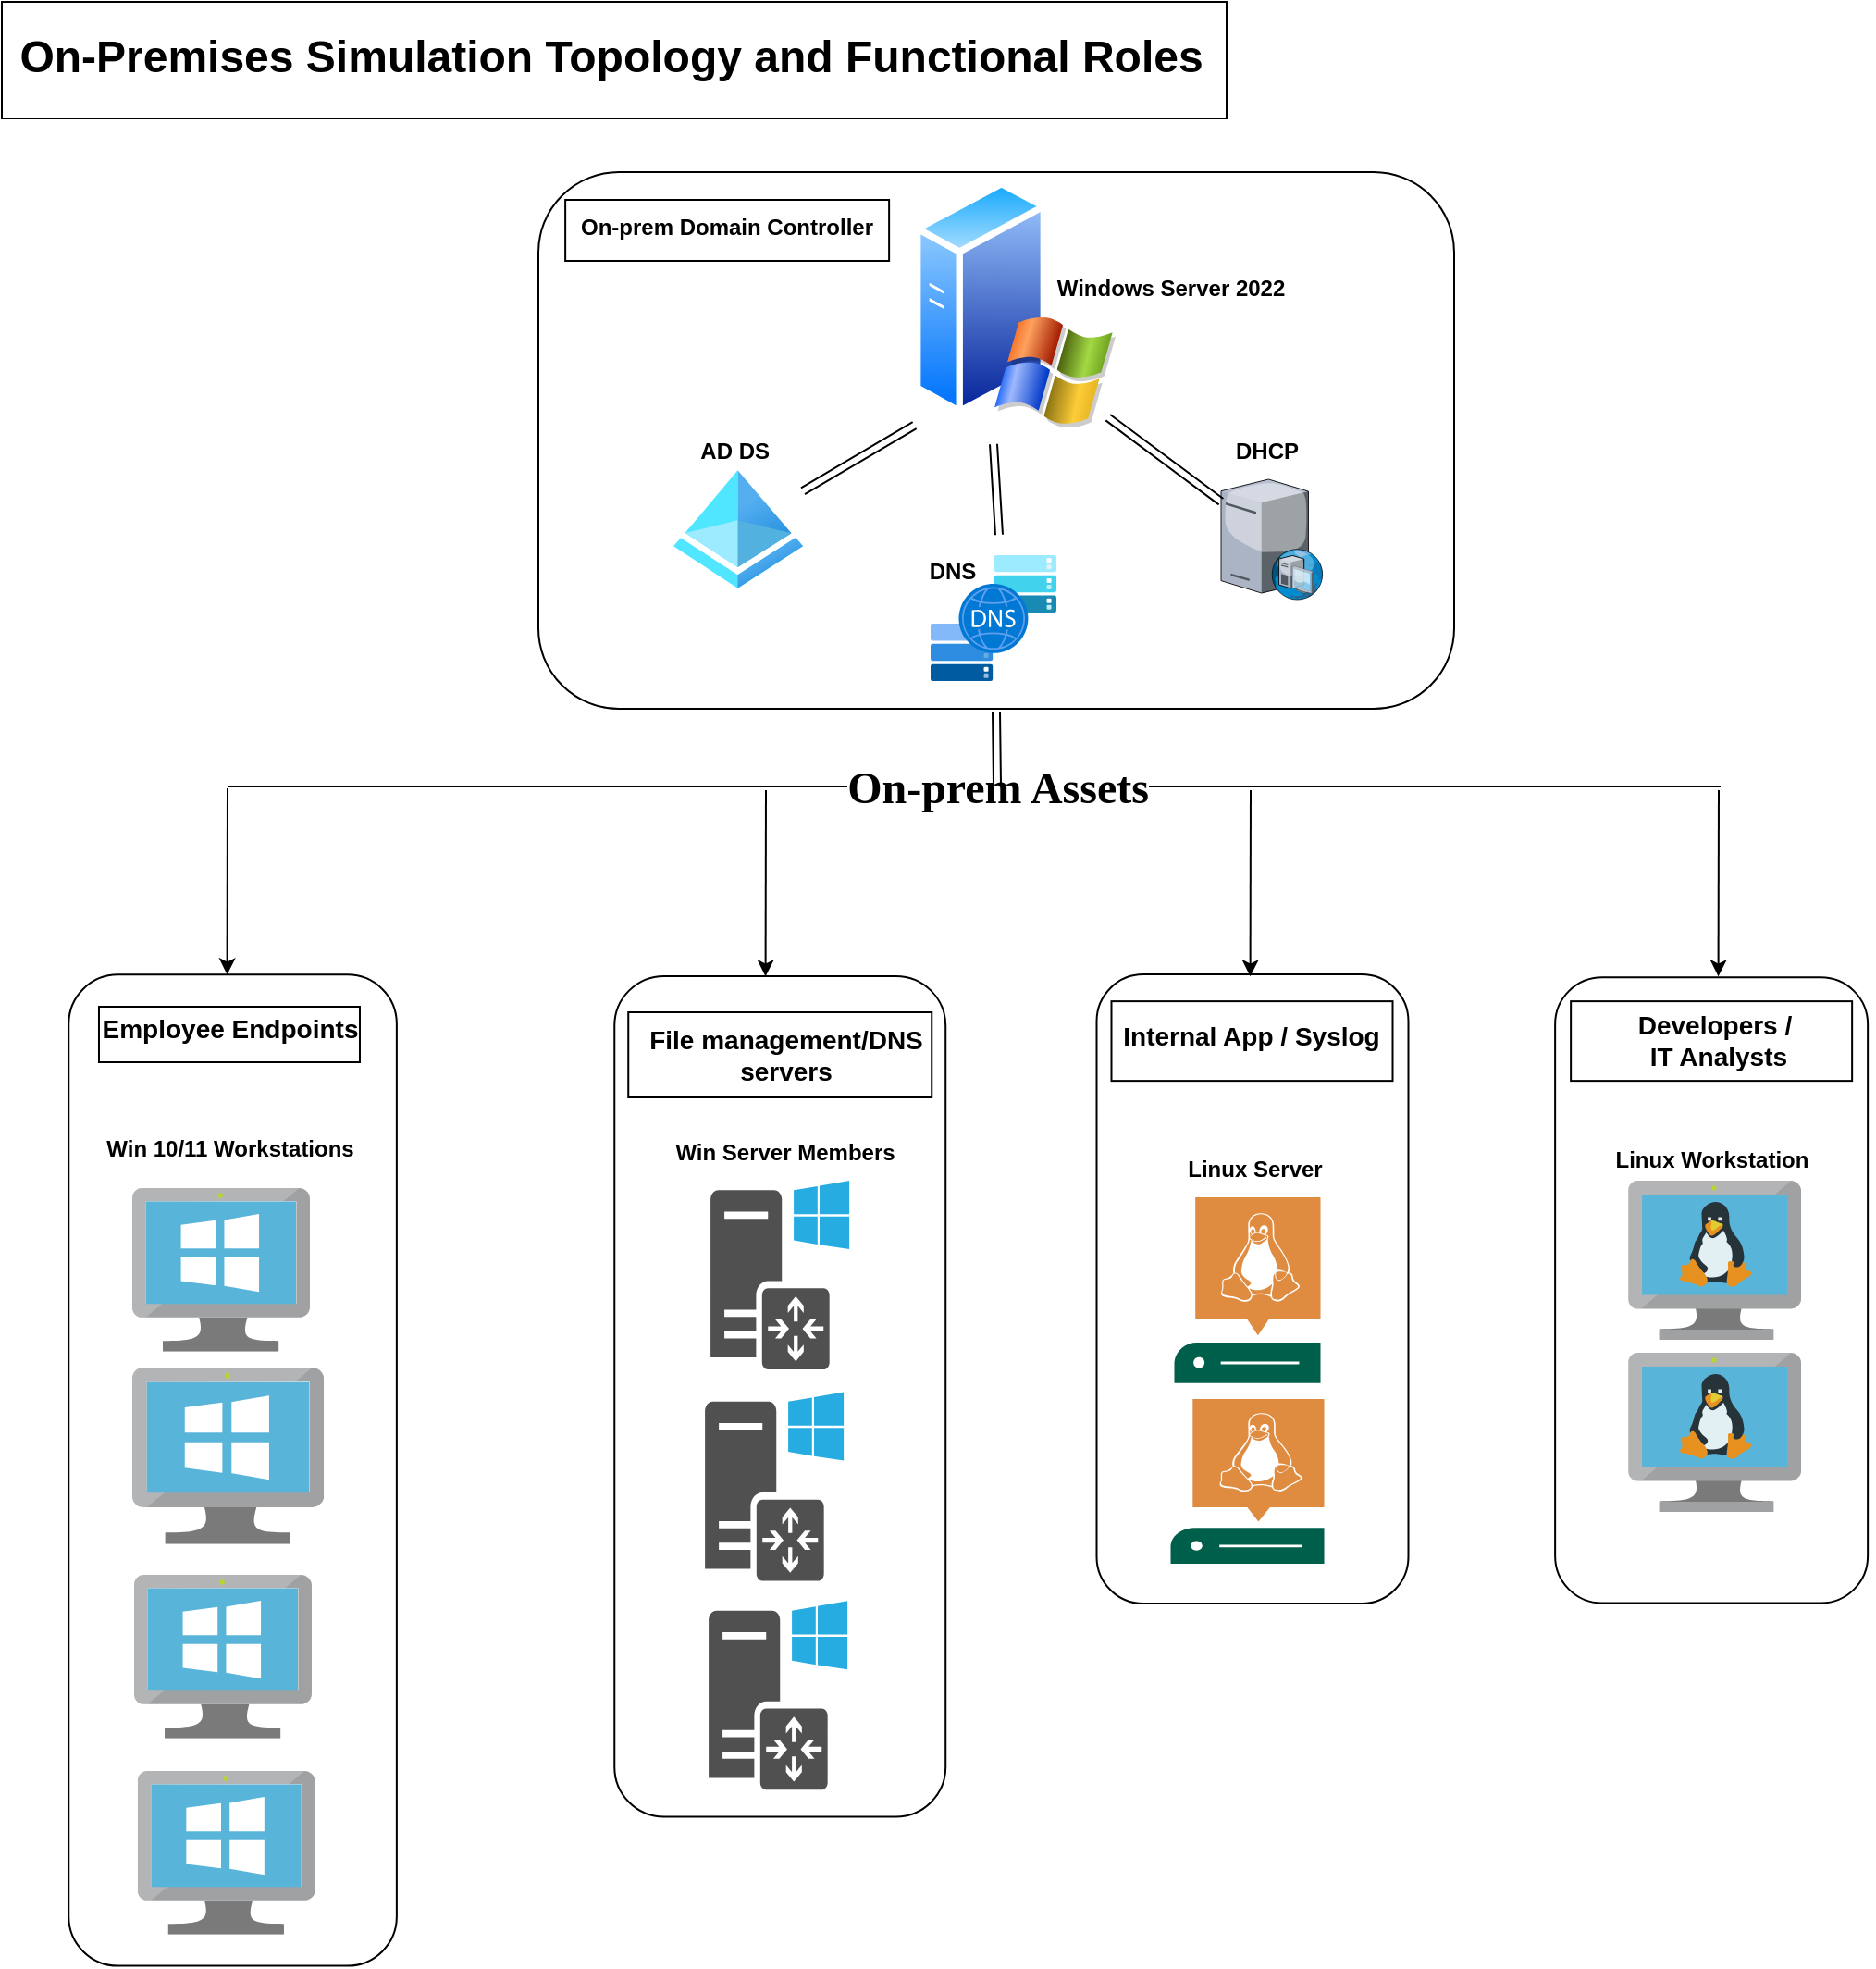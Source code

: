 <mxfile version="27.1.1">
  <diagram name="Page-1" id="55a83fd1-7818-8e21-69c5-c3457e3827bb">
    <mxGraphModel dx="1286" dy="1194" grid="0" gridSize="10" guides="1" tooltips="1" connect="1" arrows="1" fold="1" page="1" pageScale="1" pageWidth="1100" pageHeight="850" background="none" math="0" shadow="0">
      <root>
        <mxCell id="0" />
        <mxCell id="1" parent="0" />
        <mxCell id="YBul7V1HQ161Eak2sEyC-78" value="" style="rounded=0;whiteSpace=wrap;html=1;" vertex="1" parent="1">
          <mxGeometry x="13" y="14" width="662" height="63" as="geometry" />
        </mxCell>
        <mxCell id="YBul7V1HQ161Eak2sEyC-27" value="" style="rounded=1;whiteSpace=wrap;html=1;rotation=90;" vertex="1" parent="1">
          <mxGeometry x="768" y="625.69" width="338.13" height="169" as="geometry" />
        </mxCell>
        <mxCell id="YBul7V1HQ161Eak2sEyC-26" value="" style="rounded=1;whiteSpace=wrap;html=1;rotation=90;" vertex="1" parent="1">
          <mxGeometry x="519" y="625.31" width="340" height="168.5" as="geometry" />
        </mxCell>
        <mxCell id="YBul7V1HQ161Eak2sEyC-25" value="" style="rounded=1;whiteSpace=wrap;html=1;rotation=90;" vertex="1" parent="1">
          <mxGeometry x="206.49" y="678.08" width="454.26" height="178.98" as="geometry" />
        </mxCell>
        <mxCell id="YBul7V1HQ161Eak2sEyC-16" value="" style="rounded=1;whiteSpace=wrap;html=1;rotation=90;" vertex="1" parent="1">
          <mxGeometry x="-130" y="718.81" width="535.57" height="177.31" as="geometry" />
        </mxCell>
        <mxCell id="YBul7V1HQ161Eak2sEyC-12" value="" style="rounded=1;whiteSpace=wrap;html=1;" vertex="1" parent="1">
          <mxGeometry x="303" y="106" width="495" height="290" as="geometry" />
        </mxCell>
        <mxCell id="YBul7V1HQ161Eak2sEyC-2" value="" style="image;aspect=fixed;perimeter=ellipsePerimeter;html=1;align=center;shadow=0;dashed=0;spacingTop=3;image=img/lib/active_directory/windows_server_2.svg;" vertex="1" parent="1">
          <mxGeometry x="506" y="109" width="109" height="136.25" as="geometry" />
        </mxCell>
        <mxCell id="YBul7V1HQ161Eak2sEyC-3" value="" style="image;sketch=0;aspect=fixed;html=1;points=[];align=center;fontSize=12;image=img/lib/mscae/VirtualMachineWindows.svg;" vertex="1" parent="1">
          <mxGeometry x="83.49" y="655" width="96" height="88.32" as="geometry" />
        </mxCell>
        <mxCell id="YBul7V1HQ161Eak2sEyC-4" value="" style="image;aspect=fixed;html=1;points=[];align=center;fontSize=12;image=img/lib/azure2/identity/Azure_Active_Directory.svg;" vertex="1" parent="1">
          <mxGeometry x="376" y="267" width="70" height="64" as="geometry" />
        </mxCell>
        <mxCell id="YBul7V1HQ161Eak2sEyC-5" value="" style="image;aspect=fixed;html=1;points=[];align=center;fontSize=12;image=img/lib/azure2/networking/DNS_Multistack.svg;" vertex="1" parent="1">
          <mxGeometry x="515" y="313" width="68" height="68" as="geometry" />
        </mxCell>
        <mxCell id="YBul7V1HQ161Eak2sEyC-6" value="" style="verticalLabelPosition=bottom;sketch=0;aspect=fixed;html=1;verticalAlign=top;strokeColor=none;align=center;outlineConnect=0;shape=mxgraph.citrix.dhcp_server;" vertex="1" parent="1">
          <mxGeometry x="672" y="272" width="55" height="65.13" as="geometry" />
        </mxCell>
        <mxCell id="YBul7V1HQ161Eak2sEyC-7" value="" style="sketch=0;pointerEvents=1;shadow=0;dashed=0;html=1;strokeColor=none;fillColor=#505050;labelPosition=center;verticalLabelPosition=bottom;verticalAlign=top;outlineConnect=0;align=center;shape=mxgraph.office.servers.windows_router;" vertex="1" parent="1">
          <mxGeometry x="396.05" y="651" width="75" height="102" as="geometry" />
        </mxCell>
        <mxCell id="YBul7V1HQ161Eak2sEyC-10" value="" style="sketch=0;pointerEvents=1;shadow=0;dashed=0;html=1;strokeColor=none;fillColor=#005F4B;labelPosition=center;verticalLabelPosition=bottom;verticalAlign=top;align=center;outlineConnect=0;shape=mxgraph.veeam2.linux_server;" vertex="1" parent="1">
          <mxGeometry x="646.75" y="660.06" width="79" height="100.32" as="geometry" />
        </mxCell>
        <mxCell id="YBul7V1HQ161Eak2sEyC-11" value="" style="image;sketch=0;aspect=fixed;html=1;points=[];align=center;fontSize=12;image=img/lib/mscae/VM_Linux.svg;" vertex="1" parent="1">
          <mxGeometry x="892.07" y="651.06" width="93.48" height="86" as="geometry" />
        </mxCell>
        <mxCell id="YBul7V1HQ161Eak2sEyC-13" value="" style="image;sketch=0;aspect=fixed;html=1;points=[];align=center;fontSize=12;image=img/lib/mscae/VirtualMachineWindows.svg;" vertex="1" parent="1">
          <mxGeometry x="83.49" y="752" width="103.61" height="95.32" as="geometry" />
        </mxCell>
        <mxCell id="YBul7V1HQ161Eak2sEyC-14" value="" style="image;sketch=0;aspect=fixed;html=1;points=[];align=center;fontSize=12;image=img/lib/mscae/VirtualMachineWindows.svg;" vertex="1" parent="1">
          <mxGeometry x="84.49" y="864" width="96" height="88.32" as="geometry" />
        </mxCell>
        <mxCell id="YBul7V1HQ161Eak2sEyC-15" value="" style="image;sketch=0;aspect=fixed;html=1;points=[];align=center;fontSize=12;image=img/lib/mscae/VirtualMachineWindows.svg;" vertex="1" parent="1">
          <mxGeometry x="86.37" y="970" width="96" height="88.32" as="geometry" />
        </mxCell>
        <mxCell id="YBul7V1HQ161Eak2sEyC-19" value="" style="sketch=0;pointerEvents=1;shadow=0;dashed=0;html=1;strokeColor=none;fillColor=#505050;labelPosition=center;verticalLabelPosition=bottom;verticalAlign=top;outlineConnect=0;align=center;shape=mxgraph.office.servers.windows_router;" vertex="1" parent="1">
          <mxGeometry x="393.05" y="765.25" width="75" height="102" as="geometry" />
        </mxCell>
        <mxCell id="YBul7V1HQ161Eak2sEyC-20" value="" style="sketch=0;pointerEvents=1;shadow=0;dashed=0;html=1;strokeColor=none;fillColor=#505050;labelPosition=center;verticalLabelPosition=bottom;verticalAlign=top;outlineConnect=0;align=center;shape=mxgraph.office.servers.windows_router;" vertex="1" parent="1">
          <mxGeometry x="395.05" y="878.16" width="75" height="102" as="geometry" />
        </mxCell>
        <mxCell id="YBul7V1HQ161Eak2sEyC-21" value="" style="sketch=0;pointerEvents=1;shadow=0;dashed=0;html=1;strokeColor=none;fillColor=#005F4B;labelPosition=center;verticalLabelPosition=bottom;verticalAlign=top;align=center;outlineConnect=0;shape=mxgraph.veeam2.linux_server;" vertex="1" parent="1">
          <mxGeometry x="644.75" y="769.06" width="83" height="89" as="geometry" />
        </mxCell>
        <mxCell id="YBul7V1HQ161Eak2sEyC-24" value="" style="image;sketch=0;aspect=fixed;html=1;points=[];align=center;fontSize=12;image=img/lib/mscae/VM_Linux.svg;" vertex="1" parent="1">
          <mxGeometry x="892.07" y="744.06" width="93.48" height="86" as="geometry" />
        </mxCell>
        <mxCell id="YBul7V1HQ161Eak2sEyC-28" value="&lt;b&gt;AD DS&amp;nbsp;&lt;/b&gt;" style="text;strokeColor=none;align=center;fillColor=none;html=1;verticalAlign=middle;whiteSpace=wrap;rounded=0;" vertex="1" parent="1">
          <mxGeometry x="381" y="242" width="60" height="30" as="geometry" />
        </mxCell>
        <mxCell id="YBul7V1HQ161Eak2sEyC-29" value="&lt;b&gt;DNS&lt;/b&gt;" style="text;strokeColor=none;align=center;fillColor=none;html=1;verticalAlign=middle;whiteSpace=wrap;rounded=0;" vertex="1" parent="1">
          <mxGeometry x="497" y="307" width="60" height="30" as="geometry" />
        </mxCell>
        <mxCell id="YBul7V1HQ161Eak2sEyC-30" value="&lt;b&gt;DHCP&lt;/b&gt;" style="text;strokeColor=none;align=center;fillColor=none;html=1;verticalAlign=middle;whiteSpace=wrap;rounded=0;" vertex="1" parent="1">
          <mxGeometry x="667" y="242" width="60" height="30" as="geometry" />
        </mxCell>
        <mxCell id="YBul7V1HQ161Eak2sEyC-39" value="" style="endArrow=classic;html=1;rounded=0;exitX=0.003;exitY=0.982;exitDx=0;exitDy=0;exitPerimeter=0;shape=link;" edge="1" parent="1" source="YBul7V1HQ161Eak2sEyC-2" target="YBul7V1HQ161Eak2sEyC-4">
          <mxGeometry width="50" height="50" relative="1" as="geometry">
            <mxPoint x="602" y="432" as="sourcePoint" />
            <mxPoint x="652" y="382" as="targetPoint" />
          </mxGeometry>
        </mxCell>
        <mxCell id="YBul7V1HQ161Eak2sEyC-40" value="" style="endArrow=classic;html=1;rounded=0;shape=link;entryX=0.75;entryY=0;entryDx=0;entryDy=0;" edge="1" parent="1">
          <mxGeometry width="50" height="50" relative="1" as="geometry">
            <mxPoint x="549" y="253" as="sourcePoint" />
            <mxPoint x="552" y="302" as="targetPoint" />
          </mxGeometry>
        </mxCell>
        <mxCell id="YBul7V1HQ161Eak2sEyC-41" value="" style="endArrow=classic;html=1;rounded=0;shape=link;exitX=0.962;exitY=0.951;exitDx=0;exitDy=0;exitPerimeter=0;" edge="1" parent="1" source="YBul7V1HQ161Eak2sEyC-2" target="YBul7V1HQ161Eak2sEyC-6">
          <mxGeometry width="50" height="50" relative="1" as="geometry">
            <mxPoint x="546" y="263" as="sourcePoint" />
            <mxPoint x="549" y="312" as="targetPoint" />
          </mxGeometry>
        </mxCell>
        <mxCell id="YBul7V1HQ161Eak2sEyC-43" value="&lt;b&gt;Win 10/11 Workstations&lt;/b&gt;" style="text;strokeColor=none;align=center;fillColor=none;html=1;verticalAlign=middle;whiteSpace=wrap;rounded=0;" vertex="1" parent="1">
          <mxGeometry x="64.87" y="619" width="143" height="30" as="geometry" />
        </mxCell>
        <mxCell id="YBul7V1HQ161Eak2sEyC-44" value="&lt;b&gt;Windows Server 2022&lt;/b&gt;" style="text;strokeColor=none;align=center;fillColor=none;html=1;verticalAlign=middle;whiteSpace=wrap;rounded=0;" vertex="1" parent="1">
          <mxGeometry x="564" y="154" width="162" height="30" as="geometry" />
        </mxCell>
        <mxCell id="YBul7V1HQ161Eak2sEyC-48" value="" style="rounded=0;whiteSpace=wrap;html=1;" vertex="1" parent="1">
          <mxGeometry x="65.49" y="557" width="141" height="30" as="geometry" />
        </mxCell>
        <mxCell id="YBul7V1HQ161Eak2sEyC-47" value="&lt;font style=&quot;font-size: 14px;&quot;&gt;&lt;b&gt;Employee Endpoints&lt;/b&gt;&lt;/font&gt;" style="text;strokeColor=none;align=center;fillColor=none;html=1;verticalAlign=middle;whiteSpace=wrap;rounded=0;" vertex="1" parent="1">
          <mxGeometry x="64.87" y="554" width="143" height="30" as="geometry" />
        </mxCell>
        <mxCell id="YBul7V1HQ161Eak2sEyC-52" value="" style="rounded=0;whiteSpace=wrap;html=1;" vertex="1" parent="1">
          <mxGeometry x="351.62" y="560" width="164" height="46" as="geometry" />
        </mxCell>
        <mxCell id="YBul7V1HQ161Eak2sEyC-58" value="" style="rounded=0;whiteSpace=wrap;html=1;" vertex="1" parent="1">
          <mxGeometry x="317.56" y="121" width="175" height="33" as="geometry" />
        </mxCell>
        <mxCell id="YBul7V1HQ161Eak2sEyC-50" value="&lt;font style=&quot;font-size: 14px;&quot;&gt;&lt;b&gt;File management/DNS servers&lt;/b&gt;&lt;/font&gt;" style="text;strokeColor=none;align=center;fillColor=none;html=1;verticalAlign=middle;whiteSpace=wrap;rounded=0;" vertex="1" parent="1">
          <mxGeometry x="361.93" y="568" width="150.12" height="30" as="geometry" />
        </mxCell>
        <mxCell id="YBul7V1HQ161Eak2sEyC-53" value="&lt;b&gt;Win Server Members&lt;/b&gt;" style="text;strokeColor=none;align=center;fillColor=none;html=1;verticalAlign=middle;whiteSpace=wrap;rounded=0;" vertex="1" parent="1">
          <mxGeometry x="365.49" y="621" width="143" height="30" as="geometry" />
        </mxCell>
        <mxCell id="YBul7V1HQ161Eak2sEyC-55" value="" style="rounded=0;whiteSpace=wrap;html=1;" vertex="1" parent="1">
          <mxGeometry x="612.75" y="554.06" width="152" height="43" as="geometry" />
        </mxCell>
        <mxCell id="YBul7V1HQ161Eak2sEyC-54" value="&lt;span style=&quot;font-size: 14px;&quot;&gt;&lt;b&gt;Internal App / Syslog&lt;/b&gt;&lt;/span&gt;" style="text;strokeColor=none;align=center;fillColor=none;html=1;verticalAlign=middle;whiteSpace=wrap;rounded=0;" vertex="1" parent="1">
          <mxGeometry x="617.75" y="559.06" width="141" height="27" as="geometry" />
        </mxCell>
        <mxCell id="YBul7V1HQ161Eak2sEyC-57" value="&lt;b&gt;Linux Server&lt;/b&gt;" style="text;strokeColor=none;align=center;fillColor=none;html=1;verticalAlign=middle;whiteSpace=wrap;rounded=0;" vertex="1" parent="1">
          <mxGeometry x="618.5" y="630.06" width="143" height="30" as="geometry" />
        </mxCell>
        <mxCell id="YBul7V1HQ161Eak2sEyC-42" value="&lt;b&gt;On-prem Domain Controller&lt;/b&gt;" style="text;strokeColor=none;align=center;fillColor=none;html=1;verticalAlign=middle;whiteSpace=wrap;rounded=0;" vertex="1" parent="1">
          <mxGeometry x="322.06" y="121" width="166" height="30" as="geometry" />
        </mxCell>
        <mxCell id="YBul7V1HQ161Eak2sEyC-59" value="" style="rounded=0;whiteSpace=wrap;html=1;" vertex="1" parent="1">
          <mxGeometry x="861.07" y="554.06" width="152" height="43" as="geometry" />
        </mxCell>
        <mxCell id="YBul7V1HQ161Eak2sEyC-60" value="&lt;span style=&quot;font-size: 14px;&quot;&gt;&lt;b&gt;Developers /&lt;/b&gt;&lt;/span&gt;&lt;div&gt;&lt;span style=&quot;font-size: 14px;&quot;&gt;&lt;b&gt;&amp;nbsp;IT Analysts&lt;/b&gt;&lt;/span&gt;&lt;/div&gt;" style="text;strokeColor=none;align=center;fillColor=none;html=1;verticalAlign=middle;whiteSpace=wrap;rounded=0;" vertex="1" parent="1">
          <mxGeometry x="854.37" y="561.06" width="170.2" height="27" as="geometry" />
        </mxCell>
        <mxCell id="YBul7V1HQ161Eak2sEyC-61" value="&lt;b&gt;Linux Workstation&lt;/b&gt;" style="text;strokeColor=none;align=center;fillColor=none;html=1;verticalAlign=middle;whiteSpace=wrap;rounded=0;" vertex="1" parent="1">
          <mxGeometry x="865.57" y="625.06" width="143" height="30" as="geometry" />
        </mxCell>
        <mxCell id="YBul7V1HQ161Eak2sEyC-66" value="" style="endArrow=none;html=1;rounded=0;" edge="1" parent="1">
          <mxGeometry width="50" height="50" relative="1" as="geometry">
            <mxPoint x="135" y="438" as="sourcePoint" />
            <mxPoint x="942" y="438" as="targetPoint" />
          </mxGeometry>
        </mxCell>
        <mxCell id="YBul7V1HQ161Eak2sEyC-76" value="&lt;font face=&quot;Verdana&quot; style=&quot;font-size: 24px;&quot;&gt;&lt;b style=&quot;&quot;&gt;On-prem Assets&lt;/b&gt;&lt;/font&gt;" style="edgeLabel;html=1;align=center;verticalAlign=middle;resizable=0;points=[];" vertex="1" connectable="0" parent="YBul7V1HQ161Eak2sEyC-66">
          <mxGeometry x="0.014" y="-1" relative="1" as="geometry">
            <mxPoint x="7" as="offset" />
          </mxGeometry>
        </mxCell>
        <mxCell id="YBul7V1HQ161Eak2sEyC-69" value="" style="endArrow=classic;html=1;rounded=0;entryX=0;entryY=0.5;entryDx=0;entryDy=0;" edge="1" parent="1">
          <mxGeometry width="50" height="50" relative="1" as="geometry">
            <mxPoint x="135" y="439" as="sourcePoint" />
            <mxPoint x="134.785" y="539.68" as="targetPoint" />
          </mxGeometry>
        </mxCell>
        <mxCell id="YBul7V1HQ161Eak2sEyC-70" value="" style="endArrow=classic;html=1;rounded=0;entryX=0;entryY=0.5;entryDx=0;entryDy=0;" edge="1" parent="1">
          <mxGeometry width="50" height="50" relative="1" as="geometry">
            <mxPoint x="426" y="440" as="sourcePoint" />
            <mxPoint x="425.785" y="540.68" as="targetPoint" />
          </mxGeometry>
        </mxCell>
        <mxCell id="YBul7V1HQ161Eak2sEyC-71" value="" style="endArrow=classic;html=1;rounded=0;entryX=0;entryY=0.5;entryDx=0;entryDy=0;" edge="1" parent="1">
          <mxGeometry width="50" height="50" relative="1" as="geometry">
            <mxPoint x="688" y="440" as="sourcePoint" />
            <mxPoint x="687.785" y="540.68" as="targetPoint" />
          </mxGeometry>
        </mxCell>
        <mxCell id="YBul7V1HQ161Eak2sEyC-72" value="" style="endArrow=classic;html=1;rounded=0;entryX=0;entryY=0.5;entryDx=0;entryDy=0;" edge="1" parent="1">
          <mxGeometry width="50" height="50" relative="1" as="geometry">
            <mxPoint x="941" y="440" as="sourcePoint" />
            <mxPoint x="940.785" y="540.68" as="targetPoint" />
          </mxGeometry>
        </mxCell>
        <mxCell id="YBul7V1HQ161Eak2sEyC-73" value="" style="endArrow=classic;html=1;rounded=0;exitX=0.5;exitY=1;exitDx=0;exitDy=0;shape=link;" edge="1" parent="1">
          <mxGeometry width="50" height="50" relative="1" as="geometry">
            <mxPoint x="550.5" y="398" as="sourcePoint" />
            <mxPoint x="551" y="437" as="targetPoint" />
            <Array as="points" />
          </mxGeometry>
        </mxCell>
        <mxCell id="YBul7V1HQ161Eak2sEyC-75" value="On-Premises Simulation Topology and Functional Roles" style="text;strokeColor=none;fillColor=none;html=1;fontSize=24;fontStyle=1;verticalAlign=middle;align=center;" vertex="1" parent="1">
          <mxGeometry x="292" y="24" width="100" height="40" as="geometry" />
        </mxCell>
      </root>
    </mxGraphModel>
  </diagram>
</mxfile>
